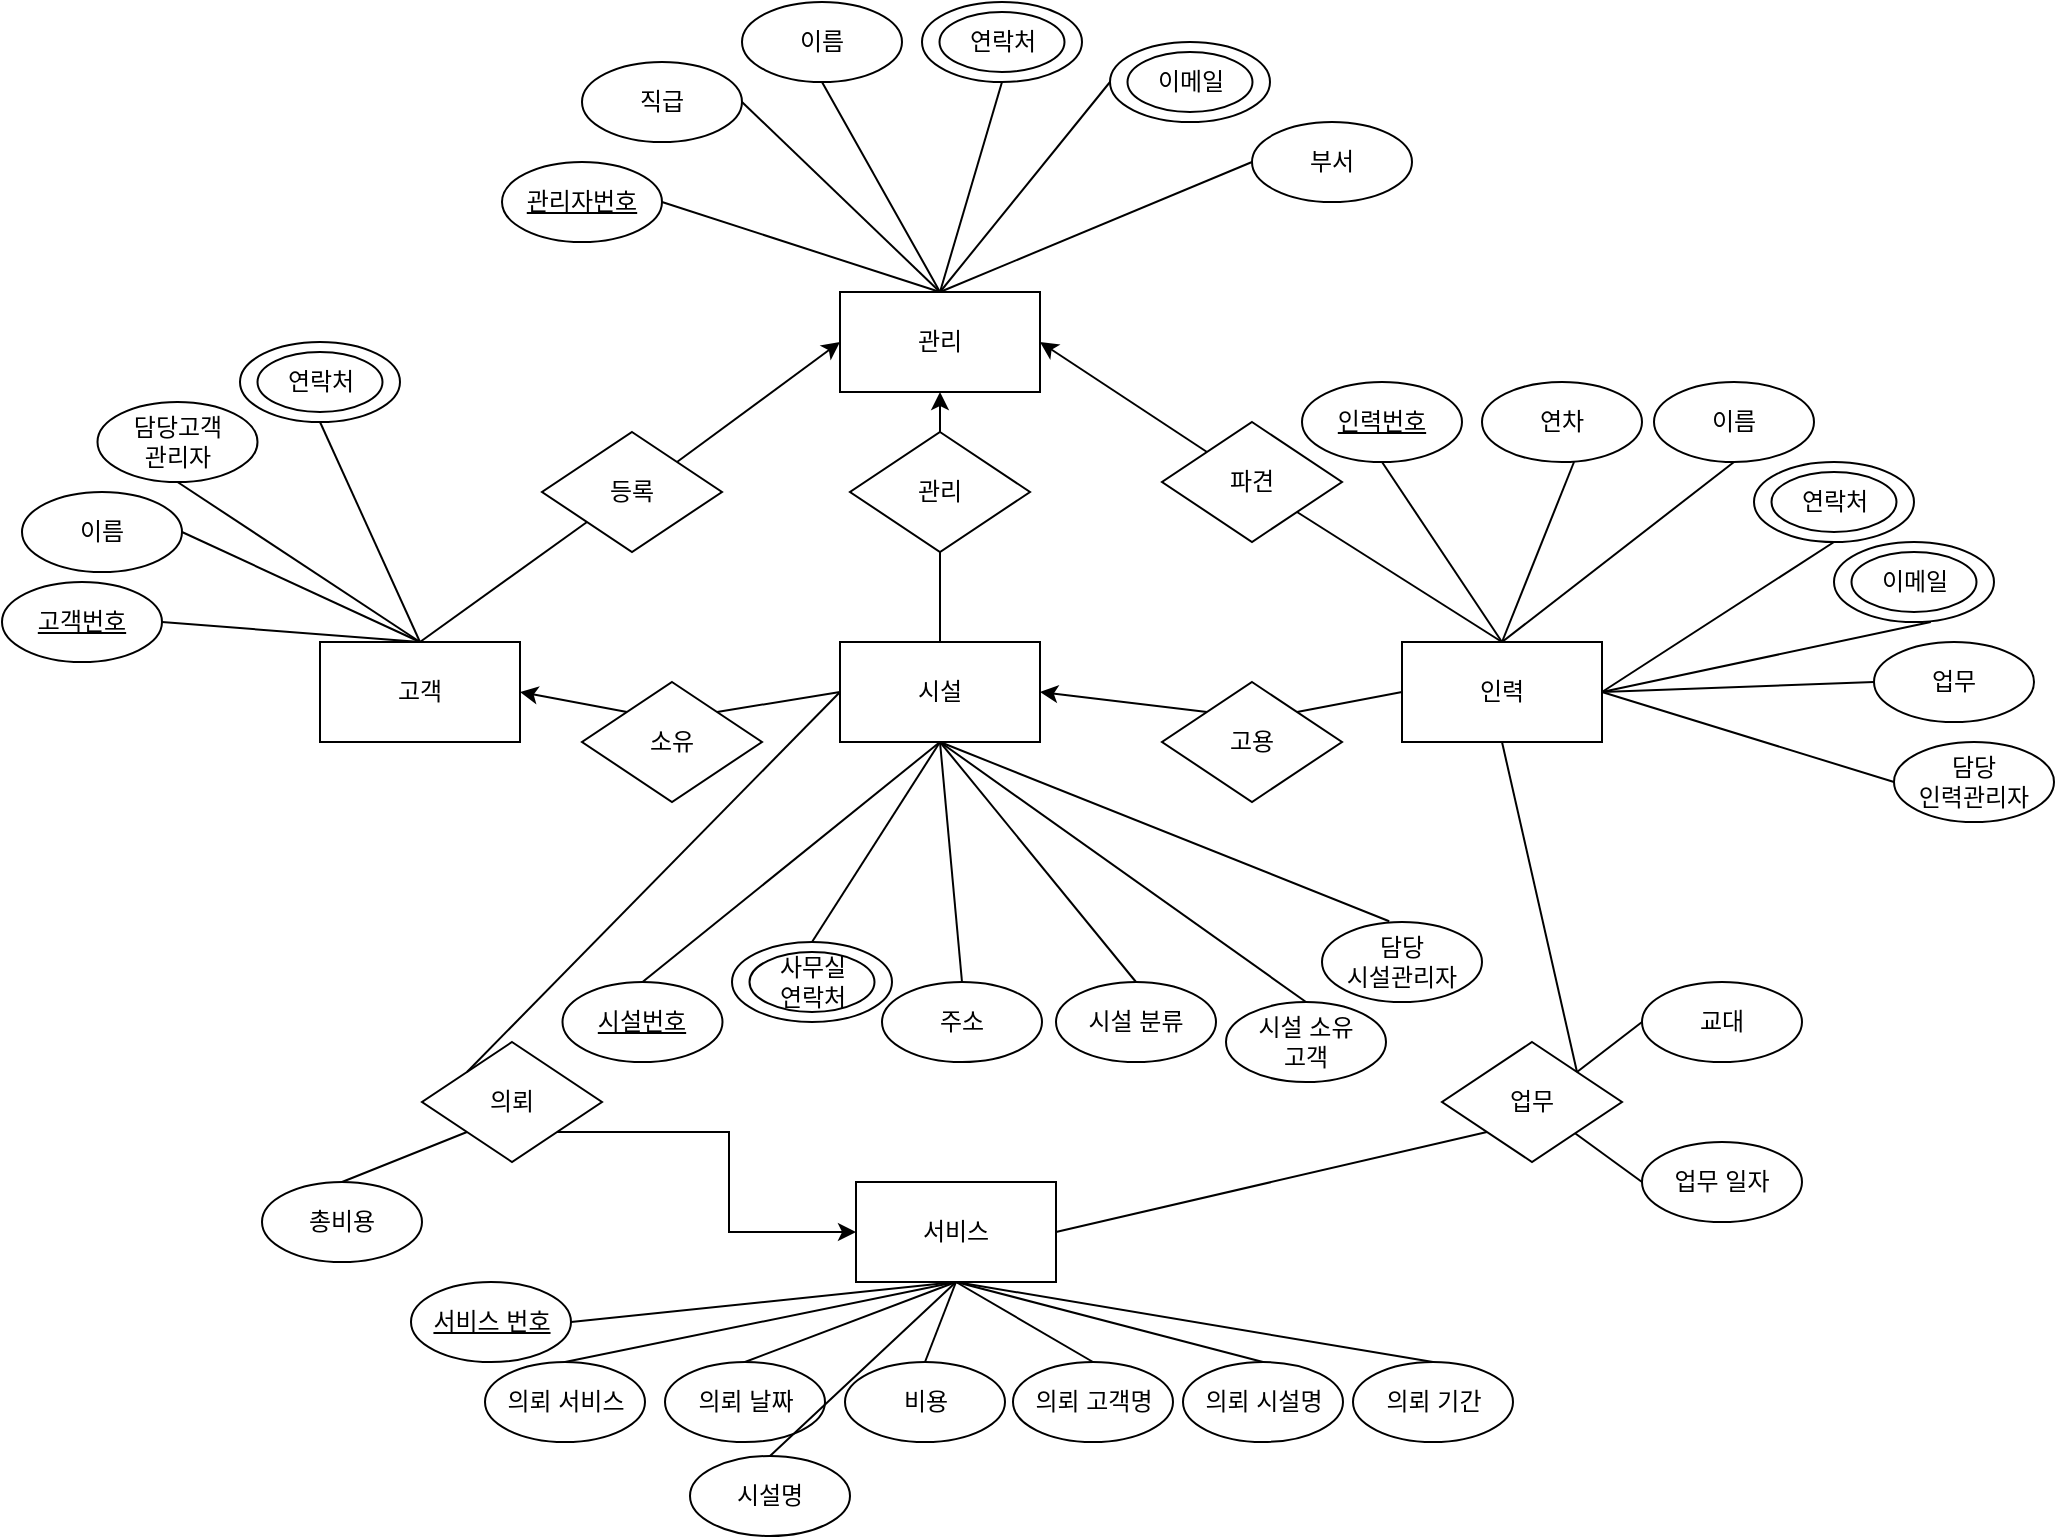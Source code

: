 <mxfile version="13.8.0" type="github">
  <diagram id="VaJ7-ko4y-uZnoXssvZx" name="Page-1">
    <mxGraphModel dx="1483" dy="829" grid="1" gridSize="10" guides="1" tooltips="1" connect="1" arrows="1" fold="1" page="1" pageScale="1" pageWidth="1169" pageHeight="1654" math="0" shadow="0">
      <root>
        <mxCell id="0" />
        <mxCell id="1" parent="0" />
        <mxCell id="TSpwij709v6648APm9oL-2" value="관리" style="rounded=0;whiteSpace=wrap;html=1;" parent="1" vertex="1">
          <mxGeometry x="469" y="205" width="100" height="50" as="geometry" />
        </mxCell>
        <mxCell id="TSpwij709v6648APm9oL-3" value="인력" style="rounded=0;whiteSpace=wrap;html=1;" parent="1" vertex="1">
          <mxGeometry x="750" y="380" width="100" height="50" as="geometry" />
        </mxCell>
        <mxCell id="TSpwij709v6648APm9oL-4" value="고객" style="rounded=0;whiteSpace=wrap;html=1;" parent="1" vertex="1">
          <mxGeometry x="209" y="380" width="100" height="50" as="geometry" />
        </mxCell>
        <mxCell id="TSpwij709v6648APm9oL-5" value="시설" style="rounded=0;whiteSpace=wrap;html=1;" parent="1" vertex="1">
          <mxGeometry x="469" y="380" width="100" height="50" as="geometry" />
        </mxCell>
        <mxCell id="TSpwij709v6648APm9oL-10" value="&lt;u&gt;관리자번호&lt;/u&gt;" style="ellipse;whiteSpace=wrap;html=1;" parent="1" vertex="1">
          <mxGeometry x="300" y="140" width="80" height="40" as="geometry" />
        </mxCell>
        <mxCell id="TSpwij709v6648APm9oL-14" value="이름" style="ellipse;whiteSpace=wrap;html=1;" parent="1" vertex="1">
          <mxGeometry x="420" y="60" width="80" height="40" as="geometry" />
        </mxCell>
        <mxCell id="TSpwij709v6648APm9oL-15" value="직급" style="ellipse;whiteSpace=wrap;html=1;" parent="1" vertex="1">
          <mxGeometry x="340" y="90" width="80" height="40" as="geometry" />
        </mxCell>
        <mxCell id="TSpwij709v6648APm9oL-16" value="" style="ellipse;whiteSpace=wrap;html=1;shadow=0;" parent="1" vertex="1">
          <mxGeometry x="510" y="60" width="80" height="40" as="geometry" />
        </mxCell>
        <mxCell id="TSpwij709v6648APm9oL-17" value="" style="ellipse;whiteSpace=wrap;html=1;" parent="1" vertex="1">
          <mxGeometry x="604" y="80" width="80" height="40" as="geometry" />
        </mxCell>
        <mxCell id="TSpwij709v6648APm9oL-20" value="부서" style="ellipse;whiteSpace=wrap;html=1;" parent="1" vertex="1">
          <mxGeometry x="675" y="120" width="80" height="40" as="geometry" />
        </mxCell>
        <mxCell id="TSpwij709v6648APm9oL-23" value="" style="endArrow=none;html=1;entryX=0.5;entryY=0;entryDx=0;entryDy=0;exitX=1;exitY=0.5;exitDx=0;exitDy=0;" parent="1" source="TSpwij709v6648APm9oL-10" target="TSpwij709v6648APm9oL-2" edge="1">
          <mxGeometry width="50" height="50" relative="1" as="geometry">
            <mxPoint x="379" y="235" as="sourcePoint" />
            <mxPoint x="679" y="285" as="targetPoint" />
          </mxGeometry>
        </mxCell>
        <mxCell id="TSpwij709v6648APm9oL-24" value="" style="endArrow=none;html=1;entryX=0.5;entryY=0;entryDx=0;entryDy=0;exitX=1;exitY=0.5;exitDx=0;exitDy=0;" parent="1" source="TSpwij709v6648APm9oL-15" target="TSpwij709v6648APm9oL-2" edge="1">
          <mxGeometry width="50" height="50" relative="1" as="geometry">
            <mxPoint x="399" y="180" as="sourcePoint" />
            <mxPoint x="489" y="175" as="targetPoint" />
          </mxGeometry>
        </mxCell>
        <mxCell id="TSpwij709v6648APm9oL-25" value="" style="endArrow=none;html=1;entryX=0.5;entryY=0;entryDx=0;entryDy=0;exitX=0.5;exitY=1;exitDx=0;exitDy=0;" parent="1" source="TSpwij709v6648APm9oL-14" target="TSpwij709v6648APm9oL-2" edge="1">
          <mxGeometry width="50" height="50" relative="1" as="geometry">
            <mxPoint x="409" y="135" as="sourcePoint" />
            <mxPoint x="489" y="180" as="targetPoint" />
          </mxGeometry>
        </mxCell>
        <mxCell id="TSpwij709v6648APm9oL-26" value="" style="endArrow=none;html=1;entryX=0.5;entryY=0;entryDx=0;entryDy=0;exitX=0.5;exitY=1;exitDx=0;exitDy=0;" parent="1" source="TSpwij709v6648APm9oL-16" target="TSpwij709v6648APm9oL-2" edge="1">
          <mxGeometry width="50" height="50" relative="1" as="geometry">
            <mxPoint x="429" y="115" as="sourcePoint" />
            <mxPoint x="489" y="210" as="targetPoint" />
          </mxGeometry>
        </mxCell>
        <mxCell id="TSpwij709v6648APm9oL-27" value="" style="endArrow=none;html=1;exitX=0;exitY=0.5;exitDx=0;exitDy=0;entryX=0.5;entryY=0;entryDx=0;entryDy=0;" parent="1" source="TSpwij709v6648APm9oL-17" target="TSpwij709v6648APm9oL-2" edge="1">
          <mxGeometry width="50" height="50" relative="1" as="geometry">
            <mxPoint x="519" y="115" as="sourcePoint" />
            <mxPoint x="609" y="205" as="targetPoint" />
          </mxGeometry>
        </mxCell>
        <mxCell id="TSpwij709v6648APm9oL-28" value="" style="endArrow=none;html=1;exitX=0;exitY=0.5;exitDx=0;exitDy=0;" parent="1" source="TSpwij709v6648APm9oL-20" edge="1">
          <mxGeometry width="50" height="50" relative="1" as="geometry">
            <mxPoint x="608.5" y="115" as="sourcePoint" />
            <mxPoint x="519" y="205" as="targetPoint" />
          </mxGeometry>
        </mxCell>
        <mxCell id="TSpwij709v6648APm9oL-30" value="이름" style="ellipse;whiteSpace=wrap;html=1;" parent="1" vertex="1">
          <mxGeometry x="60" y="305" width="80" height="40" as="geometry" />
        </mxCell>
        <mxCell id="TSpwij709v6648APm9oL-31" value="&lt;u&gt;고객번호&lt;/u&gt;" style="ellipse;whiteSpace=wrap;html=1;" parent="1" vertex="1">
          <mxGeometry x="50" y="350" width="80" height="40" as="geometry" />
        </mxCell>
        <mxCell id="TSpwij709v6648APm9oL-32" value="" style="ellipse;whiteSpace=wrap;html=1;" parent="1" vertex="1">
          <mxGeometry x="169" y="230" width="80" height="40" as="geometry" />
        </mxCell>
        <mxCell id="TSpwij709v6648APm9oL-33" value="담당고객&lt;br&gt;관리자" style="ellipse;whiteSpace=wrap;html=1;" parent="1" vertex="1">
          <mxGeometry x="97.75" y="260" width="80" height="40" as="geometry" />
        </mxCell>
        <mxCell id="TSpwij709v6648APm9oL-35" value="" style="endArrow=none;html=1;entryX=0.5;entryY=0;entryDx=0;entryDy=0;exitX=0.5;exitY=1;exitDx=0;exitDy=0;" parent="1" source="TSpwij709v6648APm9oL-32" target="TSpwij709v6648APm9oL-4" edge="1">
          <mxGeometry width="50" height="50" relative="1" as="geometry">
            <mxPoint x="299" y="515" as="sourcePoint" />
            <mxPoint x="259" y="370" as="targetPoint" />
          </mxGeometry>
        </mxCell>
        <mxCell id="TSpwij709v6648APm9oL-36" value="" style="endArrow=none;html=1;entryX=0.5;entryY=0;entryDx=0;entryDy=0;exitX=1;exitY=0.5;exitDx=0;exitDy=0;" parent="1" source="TSpwij709v6648APm9oL-31" target="TSpwij709v6648APm9oL-4" edge="1">
          <mxGeometry width="50" height="50" relative="1" as="geometry">
            <mxPoint x="149" y="420" as="sourcePoint" />
            <mxPoint x="259" y="370" as="targetPoint" />
          </mxGeometry>
        </mxCell>
        <mxCell id="TSpwij709v6648APm9oL-37" value="" style="endArrow=none;html=1;exitX=1;exitY=0.5;exitDx=0;exitDy=0;entryX=0.5;entryY=0;entryDx=0;entryDy=0;" parent="1" source="TSpwij709v6648APm9oL-30" target="TSpwij709v6648APm9oL-4" edge="1">
          <mxGeometry width="50" height="50" relative="1" as="geometry">
            <mxPoint x="139" y="370" as="sourcePoint" />
            <mxPoint x="259" y="370" as="targetPoint" />
          </mxGeometry>
        </mxCell>
        <mxCell id="TSpwij709v6648APm9oL-38" value="" style="endArrow=none;html=1;exitX=0.5;exitY=1;exitDx=0;exitDy=0;entryX=0.5;entryY=0;entryDx=0;entryDy=0;" parent="1" source="TSpwij709v6648APm9oL-33" target="TSpwij709v6648APm9oL-4" edge="1">
          <mxGeometry width="50" height="50" relative="1" as="geometry">
            <mxPoint x="559" y="355" as="sourcePoint" />
            <mxPoint x="259" y="370" as="targetPoint" />
          </mxGeometry>
        </mxCell>
        <mxCell id="TSpwij709v6648APm9oL-39" value="&lt;u&gt;인력번호&lt;/u&gt;" style="ellipse;whiteSpace=wrap;html=1;" parent="1" vertex="1">
          <mxGeometry x="700" y="250" width="80" height="40" as="geometry" />
        </mxCell>
        <mxCell id="TSpwij709v6648APm9oL-40" value="연차" style="ellipse;whiteSpace=wrap;html=1;" parent="1" vertex="1">
          <mxGeometry x="790" y="250" width="80" height="40" as="geometry" />
        </mxCell>
        <mxCell id="TSpwij709v6648APm9oL-41" value="이름" style="ellipse;whiteSpace=wrap;html=1;" parent="1" vertex="1">
          <mxGeometry x="876" y="250" width="80" height="40" as="geometry" />
        </mxCell>
        <mxCell id="TSpwij709v6648APm9oL-42" value="" style="ellipse;whiteSpace=wrap;html=1;" parent="1" vertex="1">
          <mxGeometry x="926" y="290" width="80" height="40" as="geometry" />
        </mxCell>
        <mxCell id="TSpwij709v6648APm9oL-43" value="" style="ellipse;whiteSpace=wrap;html=1;" parent="1" vertex="1">
          <mxGeometry x="966" y="330" width="80" height="40" as="geometry" />
        </mxCell>
        <mxCell id="TSpwij709v6648APm9oL-45" value="담당&lt;br&gt;인력관리자" style="ellipse;whiteSpace=wrap;html=1;" parent="1" vertex="1">
          <mxGeometry x="996" y="430" width="80" height="40" as="geometry" />
        </mxCell>
        <mxCell id="TSpwij709v6648APm9oL-46" value="" style="endArrow=none;html=1;entryX=0.5;entryY=1;entryDx=0;entryDy=0;exitX=0.5;exitY=0;exitDx=0;exitDy=0;" parent="1" source="TSpwij709v6648APm9oL-3" target="TSpwij709v6648APm9oL-39" edge="1">
          <mxGeometry width="50" height="50" relative="1" as="geometry">
            <mxPoint x="866" y="380" as="sourcePoint" />
            <mxPoint x="746" y="300" as="targetPoint" />
          </mxGeometry>
        </mxCell>
        <mxCell id="TSpwij709v6648APm9oL-47" value="" style="endArrow=none;html=1;entryX=0.5;entryY=1;entryDx=0;entryDy=0;" parent="1" edge="1">
          <mxGeometry width="50" height="50" relative="1" as="geometry">
            <mxPoint x="800" y="380" as="sourcePoint" />
            <mxPoint x="836" y="290" as="targetPoint" />
          </mxGeometry>
        </mxCell>
        <mxCell id="TSpwij709v6648APm9oL-48" value="" style="endArrow=none;html=1;entryX=0.5;entryY=1;entryDx=0;entryDy=0;exitX=0.5;exitY=0;exitDx=0;exitDy=0;" parent="1" source="TSpwij709v6648APm9oL-3" edge="1" target="TSpwij709v6648APm9oL-41">
          <mxGeometry width="50" height="50" relative="1" as="geometry">
            <mxPoint x="956" y="380" as="sourcePoint" />
            <mxPoint x="926" y="290" as="targetPoint" />
          </mxGeometry>
        </mxCell>
        <mxCell id="TSpwij709v6648APm9oL-49" value="" style="endArrow=none;html=1;entryX=0.5;entryY=1;entryDx=0;entryDy=0;exitX=1;exitY=0.5;exitDx=0;exitDy=0;" parent="1" source="TSpwij709v6648APm9oL-3" edge="1">
          <mxGeometry width="50" height="50" relative="1" as="geometry">
            <mxPoint x="916" y="400" as="sourcePoint" />
            <mxPoint x="966" y="330" as="targetPoint" />
          </mxGeometry>
        </mxCell>
        <mxCell id="TSpwij709v6648APm9oL-50" value="" style="endArrow=none;html=1;exitX=1;exitY=0.5;exitDx=0;exitDy=0;entryX=0.605;entryY=1;entryDx=0;entryDy=0;entryPerimeter=0;" parent="1" source="TSpwij709v6648APm9oL-3" target="TSpwij709v6648APm9oL-43" edge="1">
          <mxGeometry width="50" height="50" relative="1" as="geometry">
            <mxPoint x="956" y="442.5" as="sourcePoint" />
            <mxPoint x="1006" y="368" as="targetPoint" />
          </mxGeometry>
        </mxCell>
        <mxCell id="TSpwij709v6648APm9oL-52" value="" style="endArrow=none;html=1;entryX=0;entryY=0.5;entryDx=0;entryDy=0;exitX=1;exitY=0.5;exitDx=0;exitDy=0;" parent="1" source="TSpwij709v6648APm9oL-3" target="TSpwij709v6648APm9oL-45" edge="1">
          <mxGeometry width="50" height="50" relative="1" as="geometry">
            <mxPoint x="656" y="540" as="sourcePoint" />
            <mxPoint x="706" y="490" as="targetPoint" />
          </mxGeometry>
        </mxCell>
        <mxCell id="TSpwij709v6648APm9oL-53" value="&lt;u&gt;시설번호&lt;/u&gt;" style="ellipse;whiteSpace=wrap;html=1;" parent="1" vertex="1">
          <mxGeometry x="330.25" y="550" width="80" height="40" as="geometry" />
        </mxCell>
        <mxCell id="TSpwij709v6648APm9oL-54" value="" style="ellipse;whiteSpace=wrap;html=1;" parent="1" vertex="1">
          <mxGeometry x="415" y="530" width="80" height="40" as="geometry" />
        </mxCell>
        <mxCell id="TSpwij709v6648APm9oL-55" value="주소" style="ellipse;whiteSpace=wrap;html=1;" parent="1" vertex="1">
          <mxGeometry x="490" y="550" width="80" height="40" as="geometry" />
        </mxCell>
        <mxCell id="TSpwij709v6648APm9oL-56" value="시설 분류" style="ellipse;whiteSpace=wrap;html=1;" parent="1" vertex="1">
          <mxGeometry x="577" y="550" width="80" height="40" as="geometry" />
        </mxCell>
        <mxCell id="TSpwij709v6648APm9oL-57" value="시설 소유 &lt;br&gt;고객" style="ellipse;whiteSpace=wrap;html=1;" parent="1" vertex="1">
          <mxGeometry x="662" y="560" width="80" height="40" as="geometry" />
        </mxCell>
        <mxCell id="TSpwij709v6648APm9oL-58" value="담당&lt;br&gt;시설관리자" style="ellipse;whiteSpace=wrap;html=1;" parent="1" vertex="1">
          <mxGeometry x="710" y="520" width="80" height="40" as="geometry" />
        </mxCell>
        <mxCell id="TSpwij709v6648APm9oL-59" value="" style="endArrow=none;html=1;entryX=0.5;entryY=1;entryDx=0;entryDy=0;exitX=0.5;exitY=0;exitDx=0;exitDy=0;" parent="1" source="TSpwij709v6648APm9oL-53" target="TSpwij709v6648APm9oL-5" edge="1">
          <mxGeometry width="50" height="50" relative="1" as="geometry">
            <mxPoint x="300" y="500" as="sourcePoint" />
            <mxPoint x="350" y="450" as="targetPoint" />
          </mxGeometry>
        </mxCell>
        <mxCell id="TSpwij709v6648APm9oL-60" value="" style="endArrow=none;html=1;entryX=0.42;entryY=-0.01;entryDx=0;entryDy=0;exitX=0.5;exitY=1;exitDx=0;exitDy=0;entryPerimeter=0;" parent="1" source="TSpwij709v6648APm9oL-5" target="TSpwij709v6648APm9oL-58" edge="1">
          <mxGeometry width="50" height="50" relative="1" as="geometry">
            <mxPoint x="560" y="590" as="sourcePoint" />
            <mxPoint x="620" y="540" as="targetPoint" />
          </mxGeometry>
        </mxCell>
        <mxCell id="TSpwij709v6648APm9oL-61" value="" style="endArrow=none;html=1;entryX=0.5;entryY=1;entryDx=0;entryDy=0;exitX=0.5;exitY=0;exitDx=0;exitDy=0;" parent="1" source="TSpwij709v6648APm9oL-54" target="TSpwij709v6648APm9oL-5" edge="1">
          <mxGeometry width="50" height="50" relative="1" as="geometry">
            <mxPoint x="300" y="500" as="sourcePoint" />
            <mxPoint x="350" y="450" as="targetPoint" />
          </mxGeometry>
        </mxCell>
        <mxCell id="TSpwij709v6648APm9oL-62" value="" style="endArrow=none;html=1;entryX=0.5;entryY=0;entryDx=0;entryDy=0;exitX=0.5;exitY=1;exitDx=0;exitDy=0;" parent="1" source="TSpwij709v6648APm9oL-5" target="TSpwij709v6648APm9oL-55" edge="1">
          <mxGeometry width="50" height="50" relative="1" as="geometry">
            <mxPoint x="630" y="750" as="sourcePoint" />
            <mxPoint x="600" y="700" as="targetPoint" />
          </mxGeometry>
        </mxCell>
        <mxCell id="TSpwij709v6648APm9oL-63" value="" style="endArrow=none;html=1;entryX=0.5;entryY=0;entryDx=0;entryDy=0;exitX=0.5;exitY=1;exitDx=0;exitDy=0;" parent="1" source="TSpwij709v6648APm9oL-5" target="TSpwij709v6648APm9oL-56" edge="1">
          <mxGeometry width="50" height="50" relative="1" as="geometry">
            <mxPoint x="300" y="500" as="sourcePoint" />
            <mxPoint x="350" y="450" as="targetPoint" />
          </mxGeometry>
        </mxCell>
        <mxCell id="TSpwij709v6648APm9oL-64" value="" style="endArrow=none;html=1;entryX=0.5;entryY=0;entryDx=0;entryDy=0;exitX=0.5;exitY=1;exitDx=0;exitDy=0;" parent="1" source="TSpwij709v6648APm9oL-5" target="TSpwij709v6648APm9oL-57" edge="1">
          <mxGeometry width="50" height="50" relative="1" as="geometry">
            <mxPoint x="300" y="500" as="sourcePoint" />
            <mxPoint x="350" y="450" as="targetPoint" />
          </mxGeometry>
        </mxCell>
        <mxCell id="TSpwij709v6648APm9oL-71" value="비용" style="ellipse;whiteSpace=wrap;html=1;" parent="1" vertex="1">
          <mxGeometry x="471.5" y="740" width="80" height="40" as="geometry" />
        </mxCell>
        <mxCell id="TSpwij709v6648APm9oL-72" value="의뢰 서비스" style="ellipse;whiteSpace=wrap;html=1;" parent="1" vertex="1">
          <mxGeometry x="291.5" y="740" width="80" height="40" as="geometry" />
        </mxCell>
        <mxCell id="TSpwij709v6648APm9oL-80" value="서비스" style="rounded=0;whiteSpace=wrap;html=1;" parent="1" vertex="1">
          <mxGeometry x="477" y="650" width="100" height="50" as="geometry" />
        </mxCell>
        <mxCell id="TSpwij709v6648APm9oL-85" value="" style="endArrow=none;html=1;entryX=0.5;entryY=1;entryDx=0;entryDy=0;exitX=0.5;exitY=0;exitDx=0;exitDy=0;" parent="1" source="TSpwij709v6648APm9oL-72" target="TSpwij709v6648APm9oL-80" edge="1">
          <mxGeometry width="50" height="50" relative="1" as="geometry">
            <mxPoint x="519" y="525" as="sourcePoint" />
            <mxPoint x="569" y="475" as="targetPoint" />
          </mxGeometry>
        </mxCell>
        <mxCell id="TSpwij709v6648APm9oL-86" value="" style="endArrow=none;html=1;entryX=0.5;entryY=0;entryDx=0;entryDy=0;exitX=0.5;exitY=1;exitDx=0;exitDy=0;" parent="1" source="TSpwij709v6648APm9oL-80" target="TSpwij709v6648APm9oL-71" edge="1">
          <mxGeometry width="50" height="50" relative="1" as="geometry">
            <mxPoint x="519" y="525" as="sourcePoint" />
            <mxPoint x="569" y="475" as="targetPoint" />
          </mxGeometry>
        </mxCell>
        <mxCell id="TSpwij709v6648APm9oL-88" value="의뢰 날짜" style="ellipse;whiteSpace=wrap;html=1;" parent="1" vertex="1">
          <mxGeometry x="381.5" y="740" width="80" height="40" as="geometry" />
        </mxCell>
        <mxCell id="TSpwij709v6648APm9oL-99" value="" style="endArrow=none;html=1;entryX=0.5;entryY=0;entryDx=0;entryDy=0;exitX=0.5;exitY=1;exitDx=0;exitDy=0;" parent="1" source="TSpwij709v6648APm9oL-80" target="TSpwij709v6648APm9oL-88" edge="1">
          <mxGeometry width="50" height="50" relative="1" as="geometry">
            <mxPoint x="569" y="525" as="sourcePoint" />
            <mxPoint x="619" y="475" as="targetPoint" />
          </mxGeometry>
        </mxCell>
        <mxCell id="TSpwij709v6648APm9oL-108" value="업무" style="ellipse;whiteSpace=wrap;html=1;" parent="1" vertex="1">
          <mxGeometry x="986" y="380" width="80" height="40" as="geometry" />
        </mxCell>
        <mxCell id="TSpwij709v6648APm9oL-109" value="" style="endArrow=none;html=1;entryX=1;entryY=0.5;entryDx=0;entryDy=0;exitX=0;exitY=0.5;exitDx=0;exitDy=0;" parent="1" source="TSpwij709v6648APm9oL-108" target="TSpwij709v6648APm9oL-3" edge="1">
          <mxGeometry width="50" height="50" relative="1" as="geometry">
            <mxPoint x="806" y="550" as="sourcePoint" />
            <mxPoint x="856" y="500" as="targetPoint" />
          </mxGeometry>
        </mxCell>
        <mxCell id="7XClBno-C3_MwLmugMre-7" value="이메일" style="ellipse;whiteSpace=wrap;html=1;shadow=0;gradientColor=none;fontFamily=Helvetica;" parent="1" vertex="1">
          <mxGeometry x="612.75" y="85" width="62.5" height="30" as="geometry" />
        </mxCell>
        <mxCell id="7XClBno-C3_MwLmugMre-8" value="연락처" style="ellipse;whiteSpace=wrap;html=1;shadow=0;gradientColor=none;fontFamily=Helvetica;" parent="1" vertex="1">
          <mxGeometry x="518.75" y="65" width="62.5" height="30" as="geometry" />
        </mxCell>
        <mxCell id="7XClBno-C3_MwLmugMre-11" value="이메일" style="ellipse;whiteSpace=wrap;html=1;shadow=0;gradientColor=none;fontFamily=Helvetica;" parent="1" vertex="1">
          <mxGeometry x="974.75" y="335" width="62.5" height="30" as="geometry" />
        </mxCell>
        <mxCell id="7XClBno-C3_MwLmugMre-12" value="연락처" style="ellipse;whiteSpace=wrap;html=1;shadow=0;gradientColor=none;fontFamily=Helvetica;" parent="1" vertex="1">
          <mxGeometry x="934.75" y="295" width="62.5" height="30" as="geometry" />
        </mxCell>
        <mxCell id="7XClBno-C3_MwLmugMre-13" value="연락처" style="ellipse;whiteSpace=wrap;html=1;shadow=0;gradientColor=none;fontFamily=Helvetica;" parent="1" vertex="1">
          <mxGeometry x="177.75" y="235" width="62.5" height="30" as="geometry" />
        </mxCell>
        <mxCell id="7XClBno-C3_MwLmugMre-14" value="사무실&lt;br&gt;연락처" style="ellipse;whiteSpace=wrap;html=1;shadow=0;gradientColor=none;fontFamily=Helvetica;" parent="1" vertex="1">
          <mxGeometry x="423.75" y="535" width="62.5" height="30" as="geometry" />
        </mxCell>
        <mxCell id="7XClBno-C3_MwLmugMre-16" value="등록" style="rhombus;whiteSpace=wrap;html=1;shadow=0;gradientColor=none;fontFamily=Helvetica;" parent="1" vertex="1">
          <mxGeometry x="320" y="275" width="90" height="60" as="geometry" />
        </mxCell>
        <mxCell id="7XClBno-C3_MwLmugMre-18" value="" style="endArrow=none;html=1;fontFamily=Helvetica;entryX=0;entryY=1;entryDx=0;entryDy=0;exitX=0.5;exitY=0;exitDx=0;exitDy=0;" parent="1" source="TSpwij709v6648APm9oL-4" target="7XClBno-C3_MwLmugMre-16" edge="1">
          <mxGeometry width="50" height="50" relative="1" as="geometry">
            <mxPoint x="470" y="440" as="sourcePoint" />
            <mxPoint x="520" y="390" as="targetPoint" />
          </mxGeometry>
        </mxCell>
        <mxCell id="7XClBno-C3_MwLmugMre-19" value="파견" style="rhombus;whiteSpace=wrap;html=1;shadow=0;gradientColor=none;fontFamily=Helvetica;" parent="1" vertex="1">
          <mxGeometry x="630" y="270" width="90" height="60" as="geometry" />
        </mxCell>
        <mxCell id="7XClBno-C3_MwLmugMre-21" value="" style="endArrow=classic;html=1;fontFamily=Helvetica;entryX=0;entryY=0.5;entryDx=0;entryDy=0;exitX=1;exitY=0;exitDx=0;exitDy=0;" parent="1" source="7XClBno-C3_MwLmugMre-16" target="TSpwij709v6648APm9oL-2" edge="1">
          <mxGeometry width="50" height="50" relative="1" as="geometry">
            <mxPoint x="550" y="200" as="sourcePoint" />
            <mxPoint x="600" y="150" as="targetPoint" />
          </mxGeometry>
        </mxCell>
        <mxCell id="7XClBno-C3_MwLmugMre-22" value="" style="endArrow=classic;html=1;fontFamily=Helvetica;entryX=1;entryY=0.5;entryDx=0;entryDy=0;exitX=0;exitY=0;exitDx=0;exitDy=0;" parent="1" source="7XClBno-C3_MwLmugMre-19" target="TSpwij709v6648APm9oL-2" edge="1">
          <mxGeometry width="50" height="50" relative="1" as="geometry">
            <mxPoint x="630" y="280" as="sourcePoint" />
            <mxPoint x="680" y="230" as="targetPoint" />
          </mxGeometry>
        </mxCell>
        <mxCell id="7XClBno-C3_MwLmugMre-23" value="" style="endArrow=none;html=1;fontFamily=Helvetica;entryX=0.5;entryY=0;entryDx=0;entryDy=0;exitX=1;exitY=1;exitDx=0;exitDy=0;" parent="1" source="7XClBno-C3_MwLmugMre-19" target="TSpwij709v6648APm9oL-3" edge="1">
          <mxGeometry width="50" height="50" relative="1" as="geometry">
            <mxPoint x="580" y="280" as="sourcePoint" />
            <mxPoint x="630" y="230" as="targetPoint" />
          </mxGeometry>
        </mxCell>
        <mxCell id="7XClBno-C3_MwLmugMre-24" value="관리" style="rhombus;whiteSpace=wrap;html=1;shadow=0;gradientColor=none;fontFamily=Helvetica;" parent="1" vertex="1">
          <mxGeometry x="474" y="275" width="90" height="60" as="geometry" />
        </mxCell>
        <mxCell id="7XClBno-C3_MwLmugMre-25" value="" style="endArrow=classic;html=1;fontFamily=Helvetica;entryX=0.5;entryY=1;entryDx=0;entryDy=0;exitX=0.5;exitY=0;exitDx=0;exitDy=0;" parent="1" source="7XClBno-C3_MwLmugMre-24" target="TSpwij709v6648APm9oL-2" edge="1">
          <mxGeometry width="50" height="50" relative="1" as="geometry">
            <mxPoint x="540" y="440" as="sourcePoint" />
            <mxPoint x="590" y="390" as="targetPoint" />
          </mxGeometry>
        </mxCell>
        <mxCell id="7XClBno-C3_MwLmugMre-26" value="" style="endArrow=none;html=1;fontFamily=Helvetica;entryX=0.5;entryY=1;entryDx=0;entryDy=0;exitX=0.5;exitY=0;exitDx=0;exitDy=0;" parent="1" source="TSpwij709v6648APm9oL-5" target="7XClBno-C3_MwLmugMre-24" edge="1">
          <mxGeometry width="50" height="50" relative="1" as="geometry">
            <mxPoint x="540" y="440" as="sourcePoint" />
            <mxPoint x="590" y="390" as="targetPoint" />
          </mxGeometry>
        </mxCell>
        <mxCell id="7XClBno-C3_MwLmugMre-27" value="소유" style="rhombus;whiteSpace=wrap;html=1;shadow=0;gradientColor=none;fontFamily=Helvetica;" parent="1" vertex="1">
          <mxGeometry x="340" y="400" width="90" height="60" as="geometry" />
        </mxCell>
        <mxCell id="7XClBno-C3_MwLmugMre-29" value="" style="endArrow=none;html=1;fontFamily=Helvetica;entryX=0;entryY=0.5;entryDx=0;entryDy=0;exitX=1;exitY=0;exitDx=0;exitDy=0;" parent="1" source="7XClBno-C3_MwLmugMre-27" target="TSpwij709v6648APm9oL-5" edge="1">
          <mxGeometry width="50" height="50" relative="1" as="geometry">
            <mxPoint x="540" y="600" as="sourcePoint" />
            <mxPoint x="590" y="550" as="targetPoint" />
          </mxGeometry>
        </mxCell>
        <mxCell id="7XClBno-C3_MwLmugMre-30" value="" style="endArrow=classic;html=1;fontFamily=Helvetica;entryX=1;entryY=0.5;entryDx=0;entryDy=0;exitX=0;exitY=0;exitDx=0;exitDy=0;" parent="1" source="7XClBno-C3_MwLmugMre-27" target="TSpwij709v6648APm9oL-4" edge="1">
          <mxGeometry width="50" height="50" relative="1" as="geometry">
            <mxPoint x="500" y="440" as="sourcePoint" />
            <mxPoint x="550" y="390" as="targetPoint" />
          </mxGeometry>
        </mxCell>
        <mxCell id="7XClBno-C3_MwLmugMre-36" value="고용" style="rhombus;whiteSpace=wrap;html=1;shadow=0;gradientColor=none;fontFamily=Helvetica;" parent="1" vertex="1">
          <mxGeometry x="630" y="400" width="90" height="60" as="geometry" />
        </mxCell>
        <mxCell id="7XClBno-C3_MwLmugMre-37" value="" style="endArrow=none;html=1;fontFamily=Helvetica;entryX=0;entryY=0.5;entryDx=0;entryDy=0;exitX=1;exitY=0;exitDx=0;exitDy=0;" parent="1" source="7XClBno-C3_MwLmugMre-36" target="TSpwij709v6648APm9oL-3" edge="1">
          <mxGeometry width="50" height="50" relative="1" as="geometry">
            <mxPoint x="500" y="500" as="sourcePoint" />
            <mxPoint x="550" y="450" as="targetPoint" />
          </mxGeometry>
        </mxCell>
        <mxCell id="7XClBno-C3_MwLmugMre-42" value="" style="endArrow=classic;html=1;fontFamily=Helvetica;entryX=1;entryY=0.5;entryDx=0;entryDy=0;exitX=0;exitY=0;exitDx=0;exitDy=0;" parent="1" source="7XClBno-C3_MwLmugMre-36" target="TSpwij709v6648APm9oL-5" edge="1">
          <mxGeometry width="50" height="50" relative="1" as="geometry">
            <mxPoint x="500" y="540" as="sourcePoint" />
            <mxPoint x="550" y="490" as="targetPoint" />
          </mxGeometry>
        </mxCell>
        <mxCell id="7XClBno-C3_MwLmugMre-43" value="업무" style="rhombus;whiteSpace=wrap;html=1;shadow=0;gradientColor=none;fontFamily=Helvetica;" parent="1" vertex="1">
          <mxGeometry x="770" y="580" width="90" height="60" as="geometry" />
        </mxCell>
        <mxCell id="7XClBno-C3_MwLmugMre-44" value="" style="endArrow=none;html=1;fontFamily=Helvetica;entryX=1;entryY=0.5;entryDx=0;entryDy=0;exitX=0;exitY=1;exitDx=0;exitDy=0;" parent="1" source="7XClBno-C3_MwLmugMre-43" target="TSpwij709v6648APm9oL-80" edge="1">
          <mxGeometry width="50" height="50" relative="1" as="geometry">
            <mxPoint x="630" y="570" as="sourcePoint" />
            <mxPoint x="680" y="520" as="targetPoint" />
          </mxGeometry>
        </mxCell>
        <mxCell id="AAbf7MKVsrqDV965MfIS-1" value="" style="endArrow=none;html=1;entryX=0.5;entryY=1;entryDx=0;entryDy=0;exitX=1;exitY=0;exitDx=0;exitDy=0;" edge="1" parent="1" source="7XClBno-C3_MwLmugMre-43" target="TSpwij709v6648APm9oL-3">
          <mxGeometry width="50" height="50" relative="1" as="geometry">
            <mxPoint x="540" y="440" as="sourcePoint" />
            <mxPoint x="590" y="390" as="targetPoint" />
          </mxGeometry>
        </mxCell>
        <mxCell id="AAbf7MKVsrqDV965MfIS-11" style="edgeStyle=orthogonalEdgeStyle;rounded=0;orthogonalLoop=1;jettySize=auto;html=1;entryX=0;entryY=0.5;entryDx=0;entryDy=0;exitX=1;exitY=1;exitDx=0;exitDy=0;" edge="1" parent="1" source="AAbf7MKVsrqDV965MfIS-6" target="TSpwij709v6648APm9oL-80">
          <mxGeometry relative="1" as="geometry" />
        </mxCell>
        <mxCell id="AAbf7MKVsrqDV965MfIS-6" value="의뢰" style="rhombus;whiteSpace=wrap;html=1;shadow=0;gradientColor=none;fontFamily=Helvetica;" vertex="1" parent="1">
          <mxGeometry x="260" y="580" width="90" height="60" as="geometry" />
        </mxCell>
        <mxCell id="AAbf7MKVsrqDV965MfIS-15" value="" style="endArrow=none;html=1;entryX=0;entryY=0.5;entryDx=0;entryDy=0;exitX=0;exitY=0;exitDx=0;exitDy=0;" edge="1" parent="1" source="AAbf7MKVsrqDV965MfIS-6" target="TSpwij709v6648APm9oL-5">
          <mxGeometry width="50" height="50" relative="1" as="geometry">
            <mxPoint x="540" y="540" as="sourcePoint" />
            <mxPoint x="590" y="490" as="targetPoint" />
          </mxGeometry>
        </mxCell>
        <mxCell id="AAbf7MKVsrqDV965MfIS-17" value="의뢰 고객명" style="ellipse;whiteSpace=wrap;html=1;" vertex="1" parent="1">
          <mxGeometry x="555.5" y="740" width="80" height="40" as="geometry" />
        </mxCell>
        <mxCell id="AAbf7MKVsrqDV965MfIS-18" value="의뢰 시설명" style="ellipse;whiteSpace=wrap;html=1;" vertex="1" parent="1">
          <mxGeometry x="640.5" y="740" width="80" height="40" as="geometry" />
        </mxCell>
        <mxCell id="AAbf7MKVsrqDV965MfIS-20" value="의뢰 기간" style="ellipse;whiteSpace=wrap;html=1;" vertex="1" parent="1">
          <mxGeometry x="725.5" y="740" width="80" height="40" as="geometry" />
        </mxCell>
        <mxCell id="AAbf7MKVsrqDV965MfIS-21" value="" style="endArrow=none;html=1;entryX=0.5;entryY=0;entryDx=0;entryDy=0;exitX=0.5;exitY=1;exitDx=0;exitDy=0;" edge="1" parent="1" source="TSpwij709v6648APm9oL-80" target="AAbf7MKVsrqDV965MfIS-17">
          <mxGeometry width="50" height="50" relative="1" as="geometry">
            <mxPoint x="540" y="620" as="sourcePoint" />
            <mxPoint x="590" y="570" as="targetPoint" />
          </mxGeometry>
        </mxCell>
        <mxCell id="AAbf7MKVsrqDV965MfIS-22" value="서비스 번호" style="ellipse;whiteSpace=wrap;html=1;fontStyle=4" vertex="1" parent="1">
          <mxGeometry x="254.5" y="700" width="80" height="40" as="geometry" />
        </mxCell>
        <mxCell id="AAbf7MKVsrqDV965MfIS-23" value="" style="endArrow=none;html=1;entryX=0.5;entryY=1;entryDx=0;entryDy=0;exitX=1;exitY=0.5;exitDx=0;exitDy=0;" edge="1" parent="1" source="AAbf7MKVsrqDV965MfIS-22" target="TSpwij709v6648APm9oL-80">
          <mxGeometry width="50" height="50" relative="1" as="geometry">
            <mxPoint x="510" y="540" as="sourcePoint" />
            <mxPoint x="560" y="490" as="targetPoint" />
          </mxGeometry>
        </mxCell>
        <mxCell id="AAbf7MKVsrqDV965MfIS-24" value="" style="endArrow=none;html=1;entryX=0.5;entryY=0;entryDx=0;entryDy=0;exitX=0.5;exitY=1;exitDx=0;exitDy=0;" edge="1" parent="1" source="TSpwij709v6648APm9oL-80" target="AAbf7MKVsrqDV965MfIS-18">
          <mxGeometry width="50" height="50" relative="1" as="geometry">
            <mxPoint x="540" y="580" as="sourcePoint" />
            <mxPoint x="590" y="530" as="targetPoint" />
          </mxGeometry>
        </mxCell>
        <mxCell id="AAbf7MKVsrqDV965MfIS-25" value="" style="endArrow=none;html=1;entryX=0.5;entryY=0;entryDx=0;entryDy=0;exitX=0.5;exitY=1;exitDx=0;exitDy=0;" edge="1" parent="1" source="TSpwij709v6648APm9oL-80" target="AAbf7MKVsrqDV965MfIS-20">
          <mxGeometry width="50" height="50" relative="1" as="geometry">
            <mxPoint x="540" y="580" as="sourcePoint" />
            <mxPoint x="590" y="530" as="targetPoint" />
          </mxGeometry>
        </mxCell>
        <mxCell id="AAbf7MKVsrqDV965MfIS-32" value="" style="endArrow=none;html=1;exitX=0;exitY=0.5;exitDx=0;exitDy=0;" edge="1" parent="1" source="AAbf7MKVsrqDV965MfIS-42" target="7XClBno-C3_MwLmugMre-43">
          <mxGeometry width="50" height="50" relative="1" as="geometry">
            <mxPoint x="617" y="385" as="sourcePoint" />
            <mxPoint x="670" y="450" as="targetPoint" />
          </mxGeometry>
        </mxCell>
        <mxCell id="AAbf7MKVsrqDV965MfIS-35" value="시설명" style="ellipse;whiteSpace=wrap;html=1;" vertex="1" parent="1">
          <mxGeometry x="394" y="787" width="80" height="40" as="geometry" />
        </mxCell>
        <mxCell id="AAbf7MKVsrqDV965MfIS-38" value="" style="endArrow=none;html=1;entryX=0.5;entryY=1;entryDx=0;entryDy=0;exitX=0.5;exitY=0;exitDx=0;exitDy=0;" edge="1" parent="1" source="AAbf7MKVsrqDV965MfIS-35" target="TSpwij709v6648APm9oL-80">
          <mxGeometry width="50" height="50" relative="1" as="geometry">
            <mxPoint x="580" y="580" as="sourcePoint" />
            <mxPoint x="630" y="530" as="targetPoint" />
          </mxGeometry>
        </mxCell>
        <mxCell id="AAbf7MKVsrqDV965MfIS-39" value="총비용" style="ellipse;whiteSpace=wrap;html=1;" vertex="1" parent="1">
          <mxGeometry x="180" y="650" width="80" height="40" as="geometry" />
        </mxCell>
        <mxCell id="AAbf7MKVsrqDV965MfIS-40" value="" style="endArrow=none;html=1;entryX=0;entryY=1;entryDx=0;entryDy=0;exitX=0.5;exitY=0;exitDx=0;exitDy=0;" edge="1" parent="1" source="AAbf7MKVsrqDV965MfIS-39" target="AAbf7MKVsrqDV965MfIS-6">
          <mxGeometry width="50" height="50" relative="1" as="geometry">
            <mxPoint x="540" y="580" as="sourcePoint" />
            <mxPoint x="590" y="530" as="targetPoint" />
          </mxGeometry>
        </mxCell>
        <mxCell id="AAbf7MKVsrqDV965MfIS-41" value="교대" style="ellipse;whiteSpace=wrap;html=1;" vertex="1" parent="1">
          <mxGeometry x="870" y="550" width="80" height="40" as="geometry" />
        </mxCell>
        <mxCell id="AAbf7MKVsrqDV965MfIS-42" value="업무 일자" style="ellipse;whiteSpace=wrap;html=1;" vertex="1" parent="1">
          <mxGeometry x="870" y="630" width="80" height="40" as="geometry" />
        </mxCell>
        <mxCell id="AAbf7MKVsrqDV965MfIS-43" value="" style="endArrow=none;html=1;entryX=0;entryY=0.5;entryDx=0;entryDy=0;exitX=1;exitY=0;exitDx=0;exitDy=0;" edge="1" parent="1" source="7XClBno-C3_MwLmugMre-43" target="AAbf7MKVsrqDV965MfIS-41">
          <mxGeometry width="50" height="50" relative="1" as="geometry">
            <mxPoint x="540" y="580" as="sourcePoint" />
            <mxPoint x="590" y="530" as="targetPoint" />
          </mxGeometry>
        </mxCell>
      </root>
    </mxGraphModel>
  </diagram>
</mxfile>
